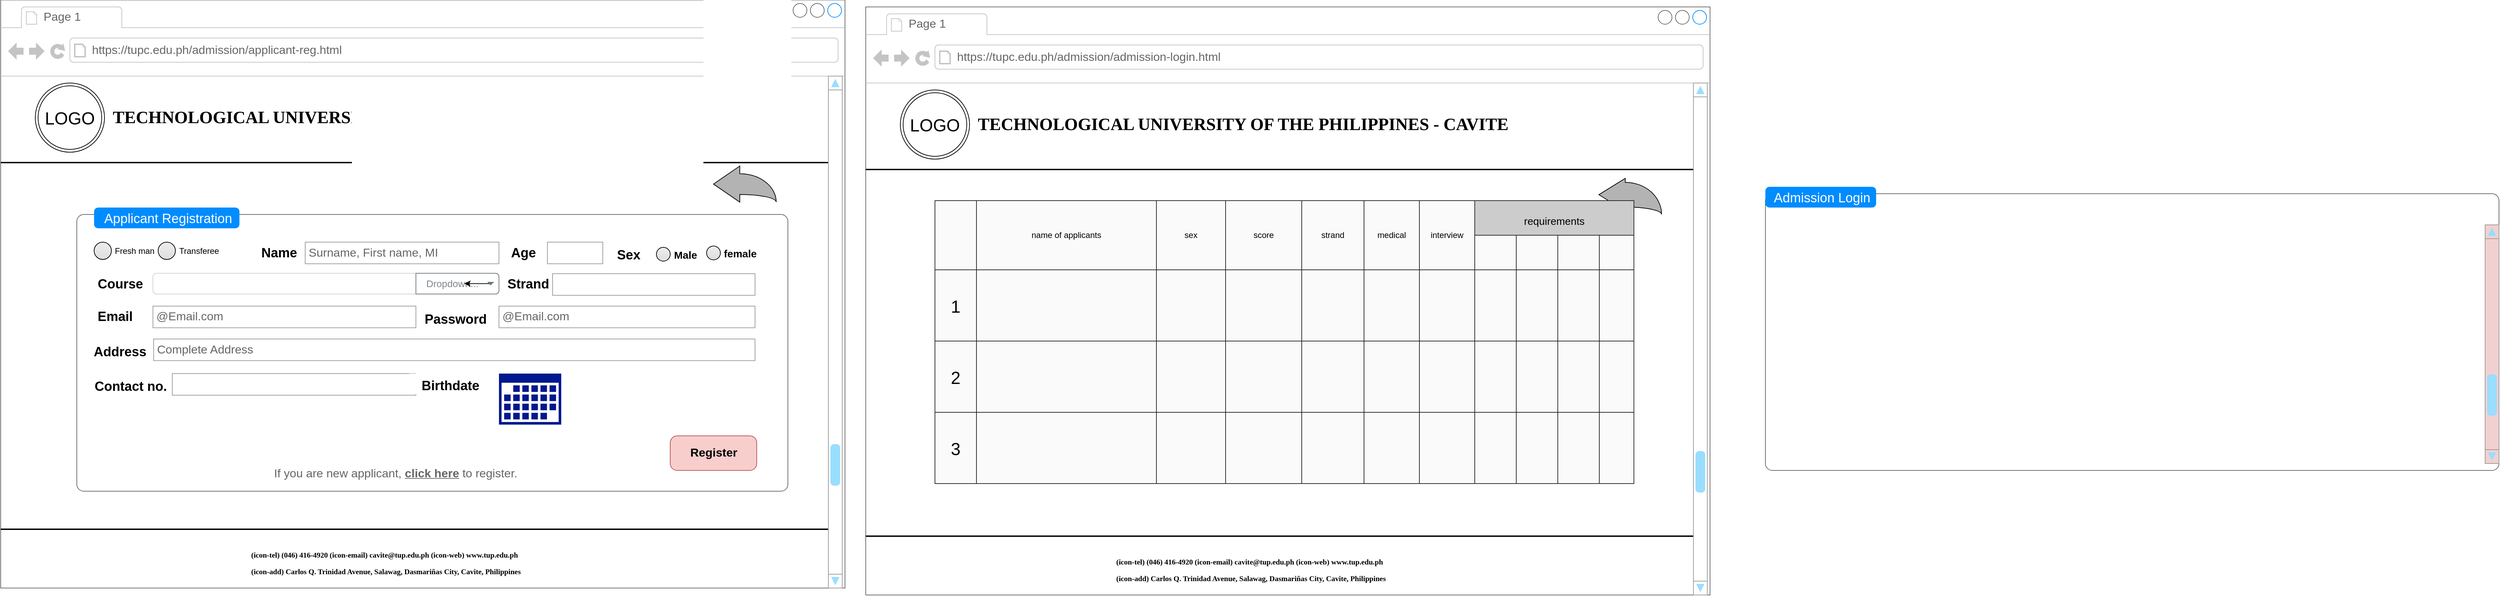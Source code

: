 <mxfile version="15.5.8" type="device"><diagram name="Page-1" id="03018318-947c-dd8e-b7a3-06fadd420f32"><mxGraphModel dx="140" dy="657" grid="1" gridSize="10" guides="1" tooltips="1" connect="1" arrows="1" fold="1" page="1" pageScale="1" pageWidth="1100" pageHeight="850" background="none" math="0" shadow="0"><root><mxCell id="0"/><mxCell id="1" parent="0"/><mxCell id="n0NQXah2rbM82Z7HPVSo-7" value="" style="strokeWidth=1;shadow=0;dashed=0;align=center;html=1;shape=mxgraph.mockup.containers.browserWindow;rSize=0;strokeColor=none;strokeColor2=#008cff;strokeColor3=#c4c4c4;mainText=,;recursiveResize=0;fontSize=25;fillColor=none;" vertex="1" parent="1"><mxGeometry x="1280" width="1220" height="850" as="geometry"/></mxCell><mxCell id="n0NQXah2rbM82Z7HPVSo-8" value="" style="line;strokeWidth=2;html=1;fontSize=25;" vertex="1" parent="n0NQXah2rbM82Z7HPVSo-7"><mxGeometry y="760" width="1210" height="10" as="geometry"/></mxCell><mxCell id="n0NQXah2rbM82Z7HPVSo-9" value="Page 1" style="strokeWidth=1;shadow=0;dashed=0;align=center;html=1;shape=mxgraph.mockup.containers.anchor;fontSize=17;fontColor=#666666;align=left;" vertex="1" parent="n0NQXah2rbM82Z7HPVSo-7"><mxGeometry x="60" y="12" width="110" height="26" as="geometry"/></mxCell><mxCell id="n0NQXah2rbM82Z7HPVSo-10" value="https://tupc.edu.ph/admission/applicant-reg.html" style="strokeWidth=1;shadow=0;dashed=0;align=center;html=1;shape=mxgraph.mockup.containers.anchor;rSize=0;fontSize=17;fontColor=#666666;align=left;" vertex="1" parent="n0NQXah2rbM82Z7HPVSo-7"><mxGeometry x="130" y="60" width="250" height="26" as="geometry"/></mxCell><mxCell id="n0NQXah2rbM82Z7HPVSo-11" value="&lt;h1&gt;&lt;b&gt;&lt;font style=&quot;font-size: 25px&quot;&gt;TECHNOLOGICAL UNIVERSITY OF THE PHILIPPINES - CAVITE&lt;/font&gt;&lt;/b&gt;&lt;/h1&gt;" style="text;html=1;points=[];align=left;verticalAlign=top;spacingTop=-4;fontSize=14;fontFamily=Verdana" vertex="1" parent="n0NQXah2rbM82Z7HPVSo-7"><mxGeometry x="160" y="130" width="540" height="60" as="geometry"/></mxCell><mxCell id="n0NQXah2rbM82Z7HPVSo-12" value="LOGO" style="ellipse;shape=doubleEllipse;whiteSpace=wrap;html=1;fontSize=25;" vertex="1" parent="n0NQXah2rbM82Z7HPVSo-7"><mxGeometry x="50" y="120" width="100" height="100" as="geometry"/></mxCell><mxCell id="n0NQXah2rbM82Z7HPVSo-13" value="" style="line;strokeWidth=2;html=1;fontSize=25;" vertex="1" parent="n0NQXah2rbM82Z7HPVSo-7"><mxGeometry y="230" width="1210" height="10" as="geometry"/></mxCell><mxCell id="n0NQXah2rbM82Z7HPVSo-14" value="" style="verticalLabelPosition=bottom;shadow=0;dashed=0;align=center;html=1;verticalAlign=top;strokeWidth=1;shape=mxgraph.mockup.navigation.scrollBar;strokeColor=#999999;barPos=20;fillColor2=#99ddff;strokeColor2=none;direction=north;fontSize=25;" vertex="1" parent="n0NQXah2rbM82Z7HPVSo-7"><mxGeometry x="1196" y="110" width="30" height="740" as="geometry"/></mxCell><mxCell id="n0NQXah2rbM82Z7HPVSo-15" value="&lt;span style=&quot;font-family: &amp;#34;euphemia&amp;#34; ; font-size: 10.72px ; font-weight: 700&quot;&gt;(icon-tel) (046) 416-4920 (icon-email) cavite@tup.edu.ph (icon-web) www.tup.edu.ph&lt;br&gt;&lt;/span&gt;&lt;span style=&quot;font-family: &amp;#34;euphemia&amp;#34; ; font-size: 10.72px ; font-weight: 700&quot;&gt;(icon-add) Carlos Q. Trinidad Avenue, Salawag, Dasmariñas City, Cavite, Philippines&lt;/span&gt;&lt;span style=&quot;font-family: &amp;#34;euphemia&amp;#34; ; font-size: 10.72px ; font-weight: 700&quot;&gt;&lt;br&gt;&lt;/span&gt;" style="rounded=0;whiteSpace=wrap;html=1;fontSize=20;strokeWidth=1;fillColor=none;align=left;verticalAlign=top;strokeColor=none;" vertex="1" parent="n0NQXah2rbM82Z7HPVSo-7"><mxGeometry x="360" y="780" width="480" height="60" as="geometry"/></mxCell><mxCell id="n0NQXah2rbM82Z7HPVSo-20" value="" style="shape=mxgraph.mockup.containers.marginRect;rectMarginTop=10;strokeColor=#666666;strokeWidth=1;dashed=0;rounded=1;arcSize=5;recursiveResize=0;fontSize=20;align=left;verticalAlign=top;" vertex="1" parent="n0NQXah2rbM82Z7HPVSo-7"><mxGeometry x="110" y="300" width="1027.5" height="410" as="geometry"/></mxCell><mxCell id="n0NQXah2rbM82Z7HPVSo-21" value="Applicant Registration" style="shape=rect;strokeColor=none;fillColor=#008cff;strokeWidth=1;dashed=0;rounded=1;arcSize=20;fontColor=#ffffff;fontSize=19;spacing=2;spacingTop=-2;align=center;autosize=1;spacingLeft=4;resizeWidth=0;resizeHeight=0;perimeter=none;" vertex="1" parent="n0NQXah2rbM82Z7HPVSo-20"><mxGeometry x="25" width="210" height="30" as="geometry"/></mxCell><mxCell id="n0NQXah2rbM82Z7HPVSo-23" value="&lt;b&gt;Course&lt;/b&gt;" style="rounded=0;whiteSpace=wrap;html=1;fontSize=19;align=center;verticalAlign=top;strokeColor=none;" vertex="1" parent="n0NQXah2rbM82Z7HPVSo-20"><mxGeometry x="42.5" y="93.12" width="40" height="30" as="geometry"/></mxCell><mxCell id="n0NQXah2rbM82Z7HPVSo-24" value="&lt;b&gt;Name&lt;br&gt;&lt;/b&gt;" style="rounded=0;whiteSpace=wrap;html=1;fontSize=19;align=center;verticalAlign=top;strokeColor=none;" vertex="1" parent="n0NQXah2rbM82Z7HPVSo-20"><mxGeometry x="255" y="47.5" width="75" height="30" as="geometry"/></mxCell><mxCell id="n0NQXah2rbM82Z7HPVSo-25" value="" style="strokeWidth=1;shadow=0;dashed=0;align=center;html=1;shape=mxgraph.mockup.forms.pwField;strokeColor=#999999;mainText=;align=left;fontColor=#666666;fontSize=17;spacingLeft=3;" vertex="1" parent="n0NQXah2rbM82Z7HPVSo-20"><mxGeometry x="680" y="50" width="80" height="31.25" as="geometry"/></mxCell><mxCell id="n0NQXah2rbM82Z7HPVSo-26" value="Register" style="strokeWidth=1;shadow=0;dashed=0;align=center;html=1;shape=mxgraph.mockup.buttons.button;strokeColor=#b85450;mainText=;buttonStyle=round;fontSize=17;fontStyle=1;fillColor=#f8cecc;whiteSpace=wrap;" vertex="1" parent="n0NQXah2rbM82Z7HPVSo-20"><mxGeometry x="857.5" y="330" width="125" height="50" as="geometry"/></mxCell><mxCell id="n0NQXah2rbM82Z7HPVSo-27" value="If you are new applicant, &lt;u&gt;&lt;b&gt;click here&lt;/b&gt;&lt;/u&gt; to register." style="strokeWidth=1;shadow=0;dashed=0;align=center;html=1;shape=mxgraph.mockup.forms.pwField;strokeColor=none;mainText=;align=left;fontColor=#666666;fontSize=17;spacingLeft=3;" vertex="1" parent="n0NQXah2rbM82Z7HPVSo-20"><mxGeometry x="280" y="370" width="220" height="30" as="geometry"/></mxCell><mxCell id="n0NQXah2rbM82Z7HPVSo-28" value="Surname, First name, MI" style="strokeWidth=1;shadow=0;dashed=0;align=center;html=1;shape=mxgraph.mockup.forms.pwField;strokeColor=#999999;mainText=;align=left;fontColor=#666666;fontSize=17;spacingLeft=3;" vertex="1" parent="n0NQXah2rbM82Z7HPVSo-20"><mxGeometry x="330" y="50" width="280" height="31.25" as="geometry"/></mxCell><mxCell id="n0NQXah2rbM82Z7HPVSo-96" value="Fresh man" style="html=1;shadow=0;dashed=0;shape=mxgraph.bootstrap.radioButton2;labelPosition=right;verticalLabelPosition=middle;align=left;verticalAlign=middle;gradientColor=#DEDEDE;fillColor=#EDEDED;checked=0;spacing=5;checkedFill=#0085FC;checkedStroke=#ffffff;fontSize=12;" vertex="1" parent="n0NQXah2rbM82Z7HPVSo-20"><mxGeometry x="25" y="50" width="25" height="25" as="geometry"/></mxCell><mxCell id="n0NQXah2rbM82Z7HPVSo-116" value="Transferee" style="html=1;shadow=0;dashed=0;shape=mxgraph.bootstrap.radioButton2;labelPosition=right;verticalLabelPosition=middle;align=left;verticalAlign=middle;gradientColor=#DEDEDE;fillColor=#EDEDED;checked=0;spacing=5;checkedFill=#0085FC;checkedStroke=#ffffff;sketch=0;fontSize=12;" vertex="1" parent="n0NQXah2rbM82Z7HPVSo-20"><mxGeometry x="117.5" y="50" width="25" height="25" as="geometry"/></mxCell><mxCell id="n0NQXah2rbM82Z7HPVSo-123" value="&lt;b&gt;Age&lt;/b&gt;" style="rounded=0;whiteSpace=wrap;html=1;fontSize=19;align=center;verticalAlign=top;strokeColor=none;" vertex="1" parent="n0NQXah2rbM82Z7HPVSo-20"><mxGeometry x="622.5" y="47.5" width="45" height="30" as="geometry"/></mxCell><mxCell id="n0NQXah2rbM82Z7HPVSo-130" value="" style="html=1;shadow=0;dashed=0;shape=mxgraph.bootstrap.rrect;rSize=5;strokeColor=#CED4DA;html=1;whiteSpace=wrap;fillColor=#FFFFFF;fontColor=#7D868C;align=left;spacing=15;spacingLeft=40;fontSize=14;" vertex="1" parent="n0NQXah2rbM82Z7HPVSo-20"><mxGeometry x="110" y="95" width="500" height="30" as="geometry"/></mxCell><mxCell id="n0NQXah2rbM82Z7HPVSo-131" value="Dropdown..." style="html=1;shadow=0;dashed=0;shape=mxgraph.bootstrap.rightButton;strokeColor=#6C757D;gradientColor=inherit;fontColor=inherit;fillColor=inherit;rSize=5;perimeter=none;whiteSpace=wrap;resizeHeight=1;fontSize=14;align=left;spacing=15;" vertex="1" parent="n0NQXah2rbM82Z7HPVSo-130"><mxGeometry x="1" width="120" height="30" relative="1" as="geometry"><mxPoint x="-120" as="offset"/></mxGeometry></mxCell><mxCell id="n0NQXah2rbM82Z7HPVSo-269" style="edgeStyle=orthogonalEdgeStyle;rounded=0;orthogonalLoop=1;jettySize=auto;html=1;exitX=0;exitY=0.25;exitDx=0;exitDy=0;entryX=0.583;entryY=0.489;entryDx=0;entryDy=0;entryPerimeter=0;fontSize=15;" edge="1" parent="n0NQXah2rbM82Z7HPVSo-131" source="n0NQXah2rbM82Z7HPVSo-132" target="n0NQXah2rbM82Z7HPVSo-131"><mxGeometry relative="1" as="geometry"/></mxCell><mxCell id="n0NQXah2rbM82Z7HPVSo-132" value="" style="shape=triangle;direction=south;fillColor=#6C767D;strokeColor=none;perimeter=none;fontSize=12;" vertex="1" parent="n0NQXah2rbM82Z7HPVSo-131"><mxGeometry x="1" y="0.5" width="10" height="5" relative="1" as="geometry"><mxPoint x="-17" y="-2.5" as="offset"/></mxGeometry></mxCell><mxCell id="n0NQXah2rbM82Z7HPVSo-133" value="&lt;b&gt;Email&lt;br&gt;&lt;/b&gt;" style="rounded=0;whiteSpace=wrap;html=1;fontSize=19;align=center;verticalAlign=top;strokeColor=none;" vertex="1" parent="n0NQXah2rbM82Z7HPVSo-20"><mxGeometry x="18" y="140" width="75" height="30" as="geometry"/></mxCell><mxCell id="n0NQXah2rbM82Z7HPVSo-134" value="@Email.com" style="strokeWidth=1;shadow=0;dashed=0;align=center;html=1;shape=mxgraph.mockup.forms.pwField;strokeColor=#999999;mainText=;align=left;fontColor=#666666;fontSize=17;spacingLeft=3;" vertex="1" parent="n0NQXah2rbM82Z7HPVSo-20"><mxGeometry x="110" y="142.5" width="380" height="31.25" as="geometry"/></mxCell><mxCell id="n0NQXah2rbM82Z7HPVSo-135" value="&lt;b&gt;Address&lt;br&gt;&lt;/b&gt;" style="rounded=0;whiteSpace=wrap;html=1;fontSize=19;align=center;verticalAlign=top;strokeColor=none;" vertex="1" parent="n0NQXah2rbM82Z7HPVSo-20"><mxGeometry x="25" y="191.25" width="75" height="30" as="geometry"/></mxCell><mxCell id="n0NQXah2rbM82Z7HPVSo-136" value="Complete Address" style="strokeWidth=1;shadow=0;dashed=0;align=center;html=1;shape=mxgraph.mockup.forms.pwField;strokeColor=#999999;mainText=;align=left;fontColor=#666666;fontSize=17;spacingLeft=3;" vertex="1" parent="n0NQXah2rbM82Z7HPVSo-20"><mxGeometry x="111" y="190" width="869" height="31.25" as="geometry"/></mxCell><mxCell id="n0NQXah2rbM82Z7HPVSo-139" value="&lt;b&gt;Contact no.&lt;br&gt;&lt;/b&gt;" style="rounded=0;whiteSpace=wrap;html=1;fontSize=19;align=center;verticalAlign=top;strokeColor=none;" vertex="1" parent="n0NQXah2rbM82Z7HPVSo-20"><mxGeometry x="18" y="241.25" width="120" height="30" as="geometry"/></mxCell><mxCell id="n0NQXah2rbM82Z7HPVSo-140" value="" style="strokeWidth=1;shadow=0;dashed=0;align=center;html=1;shape=mxgraph.mockup.forms.pwField;strokeColor=#999999;mainText=;align=left;fontColor=#666666;fontSize=17;spacingLeft=3;" vertex="1" parent="n0NQXah2rbM82Z7HPVSo-20"><mxGeometry x="138" y="240" width="352" height="31.25" as="geometry"/></mxCell><mxCell id="n0NQXah2rbM82Z7HPVSo-267" value="" style="strokeWidth=1;shadow=0;dashed=0;align=center;html=1;shape=mxgraph.mockup.forms.pwField;strokeColor=#999999;mainText=;align=left;fontColor=#666666;fontSize=17;spacingLeft=3;" vertex="1" parent="n0NQXah2rbM82Z7HPVSo-20"><mxGeometry x="687.5" y="95.62" width="292.5" height="31.25" as="geometry"/></mxCell><mxCell id="n0NQXah2rbM82Z7HPVSo-268" value="&lt;b&gt;Strand&lt;/b&gt;" style="rounded=0;whiteSpace=wrap;html=1;fontSize=19;align=center;verticalAlign=top;strokeColor=none;" vertex="1" parent="n0NQXah2rbM82Z7HPVSo-20"><mxGeometry x="630" y="93.12" width="45" height="30" as="geometry"/></mxCell><mxCell id="n0NQXah2rbM82Z7HPVSo-270" value="&lt;b&gt;Sex&lt;/b&gt;" style="rounded=0;whiteSpace=wrap;html=1;fontSize=19;align=center;verticalAlign=top;strokeColor=none;" vertex="1" parent="n0NQXah2rbM82Z7HPVSo-20"><mxGeometry x="775" y="50.63" width="45" height="30" as="geometry"/></mxCell><mxCell id="n0NQXah2rbM82Z7HPVSo-271" value="&lt;font style=&quot;font-size: 15px;&quot;&gt;Male&lt;/font&gt;" style="html=1;shadow=0;dashed=0;shape=mxgraph.bootstrap.radioButton2;labelPosition=right;verticalLabelPosition=middle;align=left;verticalAlign=middle;gradientColor=#DEDEDE;fillColor=#EDEDED;checked=0;spacing=5;checkedFill=#0085FC;checkedStroke=#ffffff;fontSize=15;fontStyle=1" vertex="1" parent="n0NQXah2rbM82Z7HPVSo-20"><mxGeometry x="837.5" y="57.5" width="20" height="20" as="geometry"/></mxCell><mxCell id="n0NQXah2rbM82Z7HPVSo-272" value="&lt;font style=&quot;font-size: 15px&quot;&gt;&lt;b&gt;female&lt;/b&gt;&lt;/font&gt;" style="html=1;shadow=0;dashed=0;shape=mxgraph.bootstrap.radioButton2;labelPosition=right;verticalLabelPosition=middle;align=left;verticalAlign=middle;gradientColor=#DEDEDE;fillColor=#EDEDED;checked=0;spacing=5;checkedFill=#0085FC;checkedStroke=#ffffff;sketch=0;fontSize=12;" vertex="1" parent="n0NQXah2rbM82Z7HPVSo-20"><mxGeometry x="910" y="55.63" width="20" height="20" as="geometry"/></mxCell><mxCell id="n0NQXah2rbM82Z7HPVSo-275" value="&lt;b&gt;Password&lt;br&gt;&lt;br&gt;&lt;/b&gt;" style="rounded=0;whiteSpace=wrap;html=1;fontSize=19;align=center;verticalAlign=top;strokeColor=none;" vertex="1" parent="n0NQXah2rbM82Z7HPVSo-20"><mxGeometry x="510" y="143.75" width="75" height="30" as="geometry"/></mxCell><mxCell id="n0NQXah2rbM82Z7HPVSo-276" value="@Email.com" style="strokeWidth=1;shadow=0;dashed=0;align=center;html=1;shape=mxgraph.mockup.forms.pwField;strokeColor=#999999;mainText=;align=left;fontColor=#666666;fontSize=17;spacingLeft=3;" vertex="1" parent="n0NQXah2rbM82Z7HPVSo-20"><mxGeometry x="610" y="142.5" width="370" height="31.25" as="geometry"/></mxCell><mxCell id="n0NQXah2rbM82Z7HPVSo-277" value="&lt;b&gt;Birthdate&lt;br&gt;&lt;/b&gt;" style="rounded=0;whiteSpace=wrap;html=1;fontSize=19;align=center;verticalAlign=top;strokeColor=none;" vertex="1" parent="n0NQXah2rbM82Z7HPVSo-20"><mxGeometry x="480" y="240" width="120" height="30" as="geometry"/></mxCell><mxCell id="n0NQXah2rbM82Z7HPVSo-278" value="" style="sketch=0;aspect=fixed;pointerEvents=1;shadow=0;dashed=0;html=1;strokeColor=none;labelPosition=center;verticalLabelPosition=bottom;verticalAlign=top;align=center;fillColor=#00188D;shape=mxgraph.mscae.enterprise.calendar;fontSize=15;" vertex="1" parent="n0NQXah2rbM82Z7HPVSo-20"><mxGeometry x="610" y="240" width="90" height="73.8" as="geometry"/></mxCell><mxCell id="n0NQXah2rbM82Z7HPVSo-33" value="" style="html=1;shadow=0;dashed=0;align=right;verticalAlign=bottom;shape=mxgraph.arrows2.jumpInArrow;dy=15;dx=38;arrowHead=55;rotation=-180;textDirection=ltr;labelPosition=left;verticalLabelPosition=top;flipV=1;fillColor=#B3B3B3;" vertex="1" parent="n0NQXah2rbM82Z7HPVSo-7"><mxGeometry x="1030" y="240" width="90.62" height="52.14" as="geometry"/></mxCell><mxCell id="n0NQXah2rbM82Z7HPVSo-34" value="" style="strokeWidth=1;shadow=0;dashed=0;align=center;html=1;shape=mxgraph.mockup.containers.browserWindow;rSize=0;strokeColor=none;strokeColor2=#008cff;strokeColor3=#c4c4c4;mainText=,;recursiveResize=0;fontSize=25;fillColor=none;" vertex="1" parent="1"><mxGeometry x="2530" y="10" width="1220" height="850" as="geometry"/></mxCell><mxCell id="n0NQXah2rbM82Z7HPVSo-35" value="" style="line;strokeWidth=2;html=1;fontSize=25;" vertex="1" parent="n0NQXah2rbM82Z7HPVSo-34"><mxGeometry y="760" width="1210" height="10" as="geometry"/></mxCell><mxCell id="n0NQXah2rbM82Z7HPVSo-36" value="Page 1" style="strokeWidth=1;shadow=0;dashed=0;align=center;html=1;shape=mxgraph.mockup.containers.anchor;fontSize=17;fontColor=#666666;align=left;" vertex="1" parent="n0NQXah2rbM82Z7HPVSo-34"><mxGeometry x="60" y="12" width="110" height="26" as="geometry"/></mxCell><mxCell id="n0NQXah2rbM82Z7HPVSo-37" value="https://tupc.edu.ph/admission/admission-login.html" style="strokeWidth=1;shadow=0;dashed=0;align=center;html=1;shape=mxgraph.mockup.containers.anchor;rSize=0;fontSize=17;fontColor=#666666;align=left;" vertex="1" parent="n0NQXah2rbM82Z7HPVSo-34"><mxGeometry x="130" y="60" width="250" height="26" as="geometry"/></mxCell><mxCell id="n0NQXah2rbM82Z7HPVSo-38" value="&lt;h1&gt;&lt;b&gt;&lt;font style=&quot;font-size: 25px&quot;&gt;TECHNOLOGICAL UNIVERSITY OF THE PHILIPPINES - CAVITE&lt;/font&gt;&lt;/b&gt;&lt;/h1&gt;" style="text;html=1;points=[];align=left;verticalAlign=top;spacingTop=-4;fontSize=14;fontFamily=Verdana" vertex="1" parent="n0NQXah2rbM82Z7HPVSo-34"><mxGeometry x="160" y="130" width="540" height="60" as="geometry"/></mxCell><mxCell id="n0NQXah2rbM82Z7HPVSo-39" value="LOGO" style="ellipse;shape=doubleEllipse;whiteSpace=wrap;html=1;fontSize=25;" vertex="1" parent="n0NQXah2rbM82Z7HPVSo-34"><mxGeometry x="50" y="120" width="100" height="100" as="geometry"/></mxCell><mxCell id="n0NQXah2rbM82Z7HPVSo-40" value="" style="line;strokeWidth=2;html=1;fontSize=25;" vertex="1" parent="n0NQXah2rbM82Z7HPVSo-34"><mxGeometry y="230" width="1210" height="10" as="geometry"/></mxCell><mxCell id="n0NQXah2rbM82Z7HPVSo-41" value="" style="verticalLabelPosition=bottom;shadow=0;dashed=0;align=center;html=1;verticalAlign=top;strokeWidth=1;shape=mxgraph.mockup.navigation.scrollBar;strokeColor=#999999;barPos=20;fillColor2=#99ddff;strokeColor2=none;direction=north;fontSize=25;" vertex="1" parent="n0NQXah2rbM82Z7HPVSo-34"><mxGeometry x="1196" y="110" width="30" height="740" as="geometry"/></mxCell><mxCell id="n0NQXah2rbM82Z7HPVSo-42" value="&lt;span style=&quot;font-family: &amp;#34;euphemia&amp;#34; ; font-size: 10.72px ; font-weight: 700&quot;&gt;(icon-tel) (046) 416-4920 (icon-email) cavite@tup.edu.ph (icon-web) www.tup.edu.ph&lt;br&gt;&lt;/span&gt;&lt;span style=&quot;font-family: &amp;#34;euphemia&amp;#34; ; font-size: 10.72px ; font-weight: 700&quot;&gt;(icon-add) Carlos Q. Trinidad Avenue, Salawag, Dasmariñas City, Cavite, Philippines&lt;/span&gt;&lt;span style=&quot;font-family: &amp;#34;euphemia&amp;#34; ; font-size: 10.72px ; font-weight: 700&quot;&gt;&lt;br&gt;&lt;/span&gt;" style="rounded=0;whiteSpace=wrap;html=1;fontSize=20;strokeWidth=1;fillColor=none;align=left;verticalAlign=top;strokeColor=none;" vertex="1" parent="n0NQXah2rbM82Z7HPVSo-34"><mxGeometry x="360" y="780" width="480" height="60" as="geometry"/></mxCell><mxCell id="n0NQXah2rbM82Z7HPVSo-43" value="" style="shape=mxgraph.mockup.containers.marginRect;rectMarginTop=10;strokeColor=#666666;strokeWidth=1;dashed=0;rounded=1;arcSize=5;recursiveResize=0;fontSize=20;align=left;verticalAlign=top;" vertex="1" parent="n0NQXah2rbM82Z7HPVSo-34"><mxGeometry x="1300" y="260" width="1060" height="410" as="geometry"/></mxCell><mxCell id="n0NQXah2rbM82Z7HPVSo-44" value="Admission Login" style="shape=rect;strokeColor=none;fillColor=#008cff;strokeWidth=1;dashed=0;rounded=1;arcSize=20;fontColor=#ffffff;fontSize=19;spacing=2;spacingTop=-2;align=center;autosize=1;spacingLeft=4;resizeWidth=0;resizeHeight=0;perimeter=none;" vertex="1" parent="n0NQXah2rbM82Z7HPVSo-43"><mxGeometry width="160" height="30" as="geometry"/></mxCell><mxCell id="n0NQXah2rbM82Z7HPVSo-141" value="" style="verticalLabelPosition=bottom;shadow=0;dashed=0;align=center;html=1;verticalAlign=top;strokeWidth=1;shape=mxgraph.mockup.navigation.scrollBar;strokeColor=#999999;barPos=20;fillColor2=#99ddff;strokeColor2=none;direction=north;fontSize=12;fillColor=#F1D1D0;" vertex="1" parent="n0NQXah2rbM82Z7HPVSo-43"><mxGeometry x="1040" y="55" width="20" height="345" as="geometry"/></mxCell><mxCell id="n0NQXah2rbM82Z7HPVSo-51" value="" style="html=1;shadow=0;dashed=0;align=right;verticalAlign=bottom;shape=mxgraph.arrows2.jumpInArrow;dy=17.86;dx=38.12;arrowHead=47.14;rotation=-180;textDirection=ltr;labelPosition=left;verticalLabelPosition=top;flipV=1;fillColor=#B3B3B3;" vertex="1" parent="n0NQXah2rbM82Z7HPVSo-34"><mxGeometry x="1059.38" y="247.86" width="90.62" height="52.14" as="geometry"/></mxCell><mxCell id="n0NQXah2rbM82Z7HPVSo-217" value="" style="shape=table;startSize=0;container=1;collapsible=0;childLayout=tableLayout;fontSize=12;strokeColor=#212121;fillColor=#FAFAFA;" vertex="1" parent="n0NQXah2rbM82Z7HPVSo-34"><mxGeometry x="100" y="280" width="1010" height="409" as="geometry"/></mxCell><mxCell id="n0NQXah2rbM82Z7HPVSo-218" value="" style="shape=partialRectangle;collapsible=0;dropTarget=0;pointerEvents=0;fillColor=none;top=0;left=0;bottom=0;right=0;points=[[0,0.5],[1,0.5]];portConstraint=eastwest;fontSize=12;strokeColor=#212121;" vertex="1" parent="n0NQXah2rbM82Z7HPVSo-217"><mxGeometry width="1010" height="100" as="geometry"/></mxCell><mxCell id="n0NQXah2rbM82Z7HPVSo-219" value="" style="shape=partialRectangle;html=1;whiteSpace=wrap;connectable=0;overflow=hidden;fillColor=none;top=0;left=0;bottom=0;right=0;pointerEvents=1;fontSize=12;strokeColor=#212121;" vertex="1" parent="n0NQXah2rbM82Z7HPVSo-218"><mxGeometry width="60" height="100" as="geometry"><mxRectangle width="60" height="100" as="alternateBounds"/></mxGeometry></mxCell><mxCell id="n0NQXah2rbM82Z7HPVSo-220" value="name of applicants" style="shape=partialRectangle;html=1;whiteSpace=wrap;connectable=0;overflow=hidden;fillColor=none;top=0;left=0;bottom=0;right=0;pointerEvents=1;fontSize=12;strokeColor=#212121;" vertex="1" parent="n0NQXah2rbM82Z7HPVSo-218"><mxGeometry x="60" width="260" height="100" as="geometry"><mxRectangle width="260" height="100" as="alternateBounds"/></mxGeometry></mxCell><mxCell id="n0NQXah2rbM82Z7HPVSo-221" value="sex" style="shape=partialRectangle;html=1;whiteSpace=wrap;connectable=0;overflow=hidden;fillColor=none;top=0;left=0;bottom=0;right=0;pointerEvents=1;fontSize=12;strokeColor=#212121;" vertex="1" parent="n0NQXah2rbM82Z7HPVSo-218"><mxGeometry x="320" width="100" height="100" as="geometry"><mxRectangle width="100" height="100" as="alternateBounds"/></mxGeometry></mxCell><mxCell id="n0NQXah2rbM82Z7HPVSo-222" value="score" style="shape=partialRectangle;html=1;whiteSpace=wrap;connectable=0;overflow=hidden;fillColor=none;top=0;left=0;bottom=0;right=0;pointerEvents=1;fontSize=12;strokeColor=#212121;" vertex="1" parent="n0NQXah2rbM82Z7HPVSo-218"><mxGeometry x="420" width="110" height="100" as="geometry"><mxRectangle width="110" height="100" as="alternateBounds"/></mxGeometry></mxCell><mxCell id="n0NQXah2rbM82Z7HPVSo-223" value="strand" style="shape=partialRectangle;html=1;whiteSpace=wrap;connectable=0;overflow=hidden;fillColor=none;top=0;left=0;bottom=0;right=0;pointerEvents=1;fontSize=12;strokeColor=#212121;" vertex="1" parent="n0NQXah2rbM82Z7HPVSo-218"><mxGeometry x="530" width="90" height="100" as="geometry"><mxRectangle width="90" height="100" as="alternateBounds"/></mxGeometry></mxCell><mxCell id="n0NQXah2rbM82Z7HPVSo-224" value="medical" style="shape=partialRectangle;html=1;whiteSpace=wrap;connectable=0;overflow=hidden;fillColor=none;top=0;left=0;bottom=0;right=0;pointerEvents=1;fontSize=12;strokeColor=#212121;" vertex="1" parent="n0NQXah2rbM82Z7HPVSo-218"><mxGeometry x="620" width="80" height="100" as="geometry"><mxRectangle width="80" height="100" as="alternateBounds"/></mxGeometry></mxCell><mxCell id="n0NQXah2rbM82Z7HPVSo-225" value="interview" style="shape=partialRectangle;html=1;whiteSpace=wrap;connectable=0;overflow=hidden;fillColor=none;top=0;left=0;bottom=0;right=0;pointerEvents=1;fontSize=12;strokeColor=#212121;" vertex="1" parent="n0NQXah2rbM82Z7HPVSo-218"><mxGeometry x="700" width="80" height="100" as="geometry"><mxRectangle width="80" height="100" as="alternateBounds"/></mxGeometry></mxCell><mxCell id="n0NQXah2rbM82Z7HPVSo-226" value="" style="shape=partialRectangle;html=1;whiteSpace=wrap;connectable=0;overflow=hidden;fillColor=none;top=0;left=0;bottom=0;right=0;pointerEvents=1;fontSize=12;strokeColor=#212121;" vertex="1" parent="n0NQXah2rbM82Z7HPVSo-218"><mxGeometry x="780" width="60" height="100" as="geometry"><mxRectangle width="60" height="100" as="alternateBounds"/></mxGeometry></mxCell><mxCell id="n0NQXah2rbM82Z7HPVSo-227" value="" style="shape=partialRectangle;html=1;whiteSpace=wrap;connectable=0;overflow=hidden;fillColor=none;top=0;left=0;bottom=0;right=0;pointerEvents=1;fontSize=12;strokeColor=#212121;" vertex="1" parent="n0NQXah2rbM82Z7HPVSo-218"><mxGeometry x="840" width="60" height="100" as="geometry"><mxRectangle width="60" height="100" as="alternateBounds"/></mxGeometry></mxCell><mxCell id="n0NQXah2rbM82Z7HPVSo-228" value="" style="shape=partialRectangle;html=1;whiteSpace=wrap;connectable=0;overflow=hidden;fillColor=none;top=0;left=0;bottom=0;right=0;pointerEvents=1;fontSize=12;strokeColor=#212121;" vertex="1" parent="n0NQXah2rbM82Z7HPVSo-218"><mxGeometry x="900" width="60" height="100" as="geometry"><mxRectangle width="60" height="100" as="alternateBounds"/></mxGeometry></mxCell><mxCell id="n0NQXah2rbM82Z7HPVSo-229" value="" style="shape=partialRectangle;html=1;whiteSpace=wrap;connectable=0;overflow=hidden;fillColor=none;top=0;left=0;bottom=0;right=0;pointerEvents=1;fontSize=12;strokeColor=#212121;" vertex="1" parent="n0NQXah2rbM82Z7HPVSo-218"><mxGeometry x="960" width="50" height="100" as="geometry"><mxRectangle width="50" height="100" as="alternateBounds"/></mxGeometry></mxCell><mxCell id="n0NQXah2rbM82Z7HPVSo-230" value="" style="shape=partialRectangle;collapsible=0;dropTarget=0;pointerEvents=0;fillColor=none;top=0;left=0;bottom=0;right=0;points=[[0,0.5],[1,0.5]];portConstraint=eastwest;fontSize=12;strokeColor=#212121;" vertex="1" parent="n0NQXah2rbM82Z7HPVSo-217"><mxGeometry y="100" width="1010" height="103" as="geometry"/></mxCell><mxCell id="n0NQXah2rbM82Z7HPVSo-231" value="&lt;font style=&quot;font-size: 25px&quot;&gt;1&lt;/font&gt;" style="shape=partialRectangle;html=1;whiteSpace=wrap;connectable=0;overflow=hidden;fillColor=none;top=0;left=0;bottom=0;right=0;pointerEvents=1;fontSize=12;strokeColor=#212121;" vertex="1" parent="n0NQXah2rbM82Z7HPVSo-230"><mxGeometry width="60" height="103" as="geometry"><mxRectangle width="60" height="103" as="alternateBounds"/></mxGeometry></mxCell><mxCell id="n0NQXah2rbM82Z7HPVSo-232" value="" style="shape=partialRectangle;html=1;whiteSpace=wrap;connectable=0;overflow=hidden;fillColor=none;top=0;left=0;bottom=0;right=0;pointerEvents=1;fontSize=12;strokeColor=#212121;" vertex="1" parent="n0NQXah2rbM82Z7HPVSo-230"><mxGeometry x="60" width="260" height="103" as="geometry"><mxRectangle width="260" height="103" as="alternateBounds"/></mxGeometry></mxCell><mxCell id="n0NQXah2rbM82Z7HPVSo-233" value="" style="shape=partialRectangle;html=1;whiteSpace=wrap;connectable=0;overflow=hidden;fillColor=none;top=0;left=0;bottom=0;right=0;pointerEvents=1;fontSize=12;strokeColor=#212121;" vertex="1" parent="n0NQXah2rbM82Z7HPVSo-230"><mxGeometry x="320" width="100" height="103" as="geometry"><mxRectangle width="100" height="103" as="alternateBounds"/></mxGeometry></mxCell><mxCell id="n0NQXah2rbM82Z7HPVSo-234" value="" style="shape=partialRectangle;html=1;whiteSpace=wrap;connectable=0;overflow=hidden;fillColor=none;top=0;left=0;bottom=0;right=0;pointerEvents=1;fontSize=12;strokeColor=#212121;" vertex="1" parent="n0NQXah2rbM82Z7HPVSo-230"><mxGeometry x="420" width="110" height="103" as="geometry"><mxRectangle width="110" height="103" as="alternateBounds"/></mxGeometry></mxCell><mxCell id="n0NQXah2rbM82Z7HPVSo-235" value="" style="shape=partialRectangle;html=1;whiteSpace=wrap;connectable=0;overflow=hidden;fillColor=none;top=0;left=0;bottom=0;right=0;pointerEvents=1;fontSize=12;strokeColor=#212121;" vertex="1" parent="n0NQXah2rbM82Z7HPVSo-230"><mxGeometry x="530" width="90" height="103" as="geometry"><mxRectangle width="90" height="103" as="alternateBounds"/></mxGeometry></mxCell><mxCell id="n0NQXah2rbM82Z7HPVSo-236" value="" style="shape=partialRectangle;html=1;whiteSpace=wrap;connectable=0;overflow=hidden;fillColor=none;top=0;left=0;bottom=0;right=0;pointerEvents=1;fontSize=12;strokeColor=#212121;" vertex="1" parent="n0NQXah2rbM82Z7HPVSo-230"><mxGeometry x="620" width="80" height="103" as="geometry"><mxRectangle width="80" height="103" as="alternateBounds"/></mxGeometry></mxCell><mxCell id="n0NQXah2rbM82Z7HPVSo-237" value="" style="shape=partialRectangle;html=1;whiteSpace=wrap;connectable=0;overflow=hidden;fillColor=none;top=0;left=0;bottom=0;right=0;pointerEvents=1;fontSize=12;strokeColor=#212121;" vertex="1" parent="n0NQXah2rbM82Z7HPVSo-230"><mxGeometry x="700" width="80" height="103" as="geometry"><mxRectangle width="80" height="103" as="alternateBounds"/></mxGeometry></mxCell><mxCell id="n0NQXah2rbM82Z7HPVSo-238" value="" style="shape=partialRectangle;html=1;whiteSpace=wrap;connectable=0;overflow=hidden;fillColor=none;top=0;left=0;bottom=0;right=0;pointerEvents=1;fontSize=12;strokeColor=#212121;" vertex="1" parent="n0NQXah2rbM82Z7HPVSo-230"><mxGeometry x="780" width="60" height="103" as="geometry"><mxRectangle width="60" height="103" as="alternateBounds"/></mxGeometry></mxCell><mxCell id="n0NQXah2rbM82Z7HPVSo-239" value="" style="shape=partialRectangle;html=1;whiteSpace=wrap;connectable=0;overflow=hidden;fillColor=none;top=0;left=0;bottom=0;right=0;pointerEvents=1;fontSize=12;strokeColor=#212121;" vertex="1" parent="n0NQXah2rbM82Z7HPVSo-230"><mxGeometry x="840" width="60" height="103" as="geometry"><mxRectangle width="60" height="103" as="alternateBounds"/></mxGeometry></mxCell><mxCell id="n0NQXah2rbM82Z7HPVSo-240" value="" style="shape=partialRectangle;html=1;whiteSpace=wrap;connectable=0;overflow=hidden;fillColor=none;top=0;left=0;bottom=0;right=0;pointerEvents=1;fontSize=12;strokeColor=#212121;" vertex="1" parent="n0NQXah2rbM82Z7HPVSo-230"><mxGeometry x="900" width="60" height="103" as="geometry"><mxRectangle width="60" height="103" as="alternateBounds"/></mxGeometry></mxCell><mxCell id="n0NQXah2rbM82Z7HPVSo-241" value="" style="shape=partialRectangle;html=1;whiteSpace=wrap;connectable=0;overflow=hidden;fillColor=none;top=0;left=0;bottom=0;right=0;pointerEvents=1;fontSize=12;strokeColor=#212121;" vertex="1" parent="n0NQXah2rbM82Z7HPVSo-230"><mxGeometry x="960" width="50" height="103" as="geometry"><mxRectangle width="50" height="103" as="alternateBounds"/></mxGeometry></mxCell><mxCell id="n0NQXah2rbM82Z7HPVSo-242" value="" style="shape=partialRectangle;collapsible=0;dropTarget=0;pointerEvents=0;fillColor=none;top=0;left=0;bottom=0;right=0;points=[[0,0.5],[1,0.5]];portConstraint=eastwest;fontSize=12;strokeColor=#212121;" vertex="1" parent="n0NQXah2rbM82Z7HPVSo-217"><mxGeometry y="203" width="1010" height="103" as="geometry"/></mxCell><mxCell id="n0NQXah2rbM82Z7HPVSo-243" value="&lt;font style=&quot;font-size: 25px&quot;&gt;2&lt;/font&gt;" style="shape=partialRectangle;html=1;whiteSpace=wrap;connectable=0;overflow=hidden;fillColor=none;top=0;left=0;bottom=0;right=0;pointerEvents=1;fontSize=12;strokeColor=#212121;" vertex="1" parent="n0NQXah2rbM82Z7HPVSo-242"><mxGeometry width="60" height="103" as="geometry"><mxRectangle width="60" height="103" as="alternateBounds"/></mxGeometry></mxCell><mxCell id="n0NQXah2rbM82Z7HPVSo-244" value="" style="shape=partialRectangle;html=1;whiteSpace=wrap;connectable=0;overflow=hidden;fillColor=none;top=0;left=0;bottom=0;right=0;pointerEvents=1;fontSize=12;strokeColor=#212121;" vertex="1" parent="n0NQXah2rbM82Z7HPVSo-242"><mxGeometry x="60" width="260" height="103" as="geometry"><mxRectangle width="260" height="103" as="alternateBounds"/></mxGeometry></mxCell><mxCell id="n0NQXah2rbM82Z7HPVSo-245" value="" style="shape=partialRectangle;html=1;whiteSpace=wrap;connectable=0;overflow=hidden;fillColor=none;top=0;left=0;bottom=0;right=0;pointerEvents=1;fontSize=12;strokeColor=#212121;" vertex="1" parent="n0NQXah2rbM82Z7HPVSo-242"><mxGeometry x="320" width="100" height="103" as="geometry"><mxRectangle width="100" height="103" as="alternateBounds"/></mxGeometry></mxCell><mxCell id="n0NQXah2rbM82Z7HPVSo-246" value="" style="shape=partialRectangle;html=1;whiteSpace=wrap;connectable=0;overflow=hidden;fillColor=none;top=0;left=0;bottom=0;right=0;pointerEvents=1;fontSize=12;strokeColor=#212121;" vertex="1" parent="n0NQXah2rbM82Z7HPVSo-242"><mxGeometry x="420" width="110" height="103" as="geometry"><mxRectangle width="110" height="103" as="alternateBounds"/></mxGeometry></mxCell><mxCell id="n0NQXah2rbM82Z7HPVSo-247" value="" style="shape=partialRectangle;html=1;whiteSpace=wrap;connectable=0;overflow=hidden;fillColor=none;top=0;left=0;bottom=0;right=0;pointerEvents=1;fontSize=12;strokeColor=#212121;" vertex="1" parent="n0NQXah2rbM82Z7HPVSo-242"><mxGeometry x="530" width="90" height="103" as="geometry"><mxRectangle width="90" height="103" as="alternateBounds"/></mxGeometry></mxCell><mxCell id="n0NQXah2rbM82Z7HPVSo-248" value="" style="shape=partialRectangle;html=1;whiteSpace=wrap;connectable=0;overflow=hidden;fillColor=none;top=0;left=0;bottom=0;right=0;pointerEvents=1;fontSize=12;strokeColor=#212121;" vertex="1" parent="n0NQXah2rbM82Z7HPVSo-242"><mxGeometry x="620" width="80" height="103" as="geometry"><mxRectangle width="80" height="103" as="alternateBounds"/></mxGeometry></mxCell><mxCell id="n0NQXah2rbM82Z7HPVSo-249" value="" style="shape=partialRectangle;html=1;whiteSpace=wrap;connectable=0;overflow=hidden;fillColor=none;top=0;left=0;bottom=0;right=0;pointerEvents=1;fontSize=12;strokeColor=#212121;" vertex="1" parent="n0NQXah2rbM82Z7HPVSo-242"><mxGeometry x="700" width="80" height="103" as="geometry"><mxRectangle width="80" height="103" as="alternateBounds"/></mxGeometry></mxCell><mxCell id="n0NQXah2rbM82Z7HPVSo-250" value="" style="shape=partialRectangle;html=1;whiteSpace=wrap;connectable=0;overflow=hidden;fillColor=none;top=0;left=0;bottom=0;right=0;pointerEvents=1;fontSize=12;strokeColor=#212121;" vertex="1" parent="n0NQXah2rbM82Z7HPVSo-242"><mxGeometry x="780" width="60" height="103" as="geometry"><mxRectangle width="60" height="103" as="alternateBounds"/></mxGeometry></mxCell><mxCell id="n0NQXah2rbM82Z7HPVSo-251" value="" style="shape=partialRectangle;html=1;whiteSpace=wrap;connectable=0;overflow=hidden;fillColor=none;top=0;left=0;bottom=0;right=0;pointerEvents=1;fontSize=12;strokeColor=#212121;" vertex="1" parent="n0NQXah2rbM82Z7HPVSo-242"><mxGeometry x="840" width="60" height="103" as="geometry"><mxRectangle width="60" height="103" as="alternateBounds"/></mxGeometry></mxCell><mxCell id="n0NQXah2rbM82Z7HPVSo-252" value="" style="shape=partialRectangle;html=1;whiteSpace=wrap;connectable=0;overflow=hidden;fillColor=none;top=0;left=0;bottom=0;right=0;pointerEvents=1;fontSize=12;strokeColor=#212121;" vertex="1" parent="n0NQXah2rbM82Z7HPVSo-242"><mxGeometry x="900" width="60" height="103" as="geometry"><mxRectangle width="60" height="103" as="alternateBounds"/></mxGeometry></mxCell><mxCell id="n0NQXah2rbM82Z7HPVSo-253" value="" style="shape=partialRectangle;html=1;whiteSpace=wrap;connectable=0;overflow=hidden;fillColor=none;top=0;left=0;bottom=0;right=0;pointerEvents=1;fontSize=12;strokeColor=#212121;" vertex="1" parent="n0NQXah2rbM82Z7HPVSo-242"><mxGeometry x="960" width="50" height="103" as="geometry"><mxRectangle width="50" height="103" as="alternateBounds"/></mxGeometry></mxCell><mxCell id="n0NQXah2rbM82Z7HPVSo-254" value="" style="shape=partialRectangle;collapsible=0;dropTarget=0;pointerEvents=0;fillColor=none;top=0;left=0;bottom=0;right=0;points=[[0,0.5],[1,0.5]];portConstraint=eastwest;fontSize=12;strokeColor=#212121;" vertex="1" parent="n0NQXah2rbM82Z7HPVSo-217"><mxGeometry y="306" width="1010" height="103" as="geometry"/></mxCell><mxCell id="n0NQXah2rbM82Z7HPVSo-255" value="&lt;font style=&quot;font-size: 25px&quot;&gt;3&lt;/font&gt;" style="shape=partialRectangle;html=1;whiteSpace=wrap;connectable=0;overflow=hidden;fillColor=none;top=0;left=0;bottom=0;right=0;pointerEvents=1;fontSize=12;strokeColor=#212121;" vertex="1" parent="n0NQXah2rbM82Z7HPVSo-254"><mxGeometry width="60" height="103" as="geometry"><mxRectangle width="60" height="103" as="alternateBounds"/></mxGeometry></mxCell><mxCell id="n0NQXah2rbM82Z7HPVSo-256" value="" style="shape=partialRectangle;html=1;whiteSpace=wrap;connectable=0;overflow=hidden;fillColor=none;top=0;left=0;bottom=0;right=0;pointerEvents=1;fontSize=12;strokeColor=#212121;" vertex="1" parent="n0NQXah2rbM82Z7HPVSo-254"><mxGeometry x="60" width="260" height="103" as="geometry"><mxRectangle width="260" height="103" as="alternateBounds"/></mxGeometry></mxCell><mxCell id="n0NQXah2rbM82Z7HPVSo-257" value="" style="shape=partialRectangle;html=1;whiteSpace=wrap;connectable=0;overflow=hidden;fillColor=none;top=0;left=0;bottom=0;right=0;pointerEvents=1;fontSize=12;strokeColor=#212121;" vertex="1" parent="n0NQXah2rbM82Z7HPVSo-254"><mxGeometry x="320" width="100" height="103" as="geometry"><mxRectangle width="100" height="103" as="alternateBounds"/></mxGeometry></mxCell><mxCell id="n0NQXah2rbM82Z7HPVSo-258" value="" style="shape=partialRectangle;html=1;whiteSpace=wrap;connectable=0;overflow=hidden;fillColor=none;top=0;left=0;bottom=0;right=0;pointerEvents=1;fontSize=12;strokeColor=#212121;" vertex="1" parent="n0NQXah2rbM82Z7HPVSo-254"><mxGeometry x="420" width="110" height="103" as="geometry"><mxRectangle width="110" height="103" as="alternateBounds"/></mxGeometry></mxCell><mxCell id="n0NQXah2rbM82Z7HPVSo-259" value="" style="shape=partialRectangle;html=1;whiteSpace=wrap;connectable=0;overflow=hidden;fillColor=none;top=0;left=0;bottom=0;right=0;pointerEvents=1;fontSize=12;strokeColor=#212121;" vertex="1" parent="n0NQXah2rbM82Z7HPVSo-254"><mxGeometry x="530" width="90" height="103" as="geometry"><mxRectangle width="90" height="103" as="alternateBounds"/></mxGeometry></mxCell><mxCell id="n0NQXah2rbM82Z7HPVSo-260" value="" style="shape=partialRectangle;html=1;whiteSpace=wrap;connectable=0;overflow=hidden;fillColor=none;top=0;left=0;bottom=0;right=0;pointerEvents=1;fontSize=12;strokeColor=#212121;" vertex="1" parent="n0NQXah2rbM82Z7HPVSo-254"><mxGeometry x="620" width="80" height="103" as="geometry"><mxRectangle width="80" height="103" as="alternateBounds"/></mxGeometry></mxCell><mxCell id="n0NQXah2rbM82Z7HPVSo-261" value="" style="shape=partialRectangle;html=1;whiteSpace=wrap;connectable=0;overflow=hidden;fillColor=none;top=0;left=0;bottom=0;right=0;pointerEvents=1;fontSize=12;strokeColor=#212121;" vertex="1" parent="n0NQXah2rbM82Z7HPVSo-254"><mxGeometry x="700" width="80" height="103" as="geometry"><mxRectangle width="80" height="103" as="alternateBounds"/></mxGeometry></mxCell><mxCell id="n0NQXah2rbM82Z7HPVSo-262" value="" style="shape=partialRectangle;html=1;whiteSpace=wrap;connectable=0;overflow=hidden;fillColor=none;top=0;left=0;bottom=0;right=0;pointerEvents=1;fontSize=12;strokeColor=#212121;" vertex="1" parent="n0NQXah2rbM82Z7HPVSo-254"><mxGeometry x="780" width="60" height="103" as="geometry"><mxRectangle width="60" height="103" as="alternateBounds"/></mxGeometry></mxCell><mxCell id="n0NQXah2rbM82Z7HPVSo-263" value="" style="shape=partialRectangle;html=1;whiteSpace=wrap;connectable=0;overflow=hidden;fillColor=none;top=0;left=0;bottom=0;right=0;pointerEvents=1;fontSize=12;strokeColor=#212121;" vertex="1" parent="n0NQXah2rbM82Z7HPVSo-254"><mxGeometry x="840" width="60" height="103" as="geometry"><mxRectangle width="60" height="103" as="alternateBounds"/></mxGeometry></mxCell><mxCell id="n0NQXah2rbM82Z7HPVSo-264" value="" style="shape=partialRectangle;html=1;whiteSpace=wrap;connectable=0;overflow=hidden;fillColor=none;top=0;left=0;bottom=0;right=0;pointerEvents=1;fontSize=12;strokeColor=#212121;" vertex="1" parent="n0NQXah2rbM82Z7HPVSo-254"><mxGeometry x="900" width="60" height="103" as="geometry"><mxRectangle width="60" height="103" as="alternateBounds"/></mxGeometry></mxCell><mxCell id="n0NQXah2rbM82Z7HPVSo-265" value="" style="shape=partialRectangle;html=1;whiteSpace=wrap;connectable=0;overflow=hidden;fillColor=none;top=0;left=0;bottom=0;right=0;pointerEvents=1;fontSize=12;strokeColor=#212121;" vertex="1" parent="n0NQXah2rbM82Z7HPVSo-254"><mxGeometry x="960" width="50" height="103" as="geometry"><mxRectangle width="50" height="103" as="alternateBounds"/></mxGeometry></mxCell><mxCell id="n0NQXah2rbM82Z7HPVSo-266" value="&lt;font style=&quot;font-size: 15px&quot;&gt;requirements&lt;/font&gt;" style="rounded=0;whiteSpace=wrap;html=1;fontSize=25;strokeColor=#212121;fillColor=#CCCCCC;" vertex="1" parent="n0NQXah2rbM82Z7HPVSo-34"><mxGeometry x="880" y="280" width="230" height="50" as="geometry"/></mxCell></root></mxGraphModel></diagram></mxfile>
